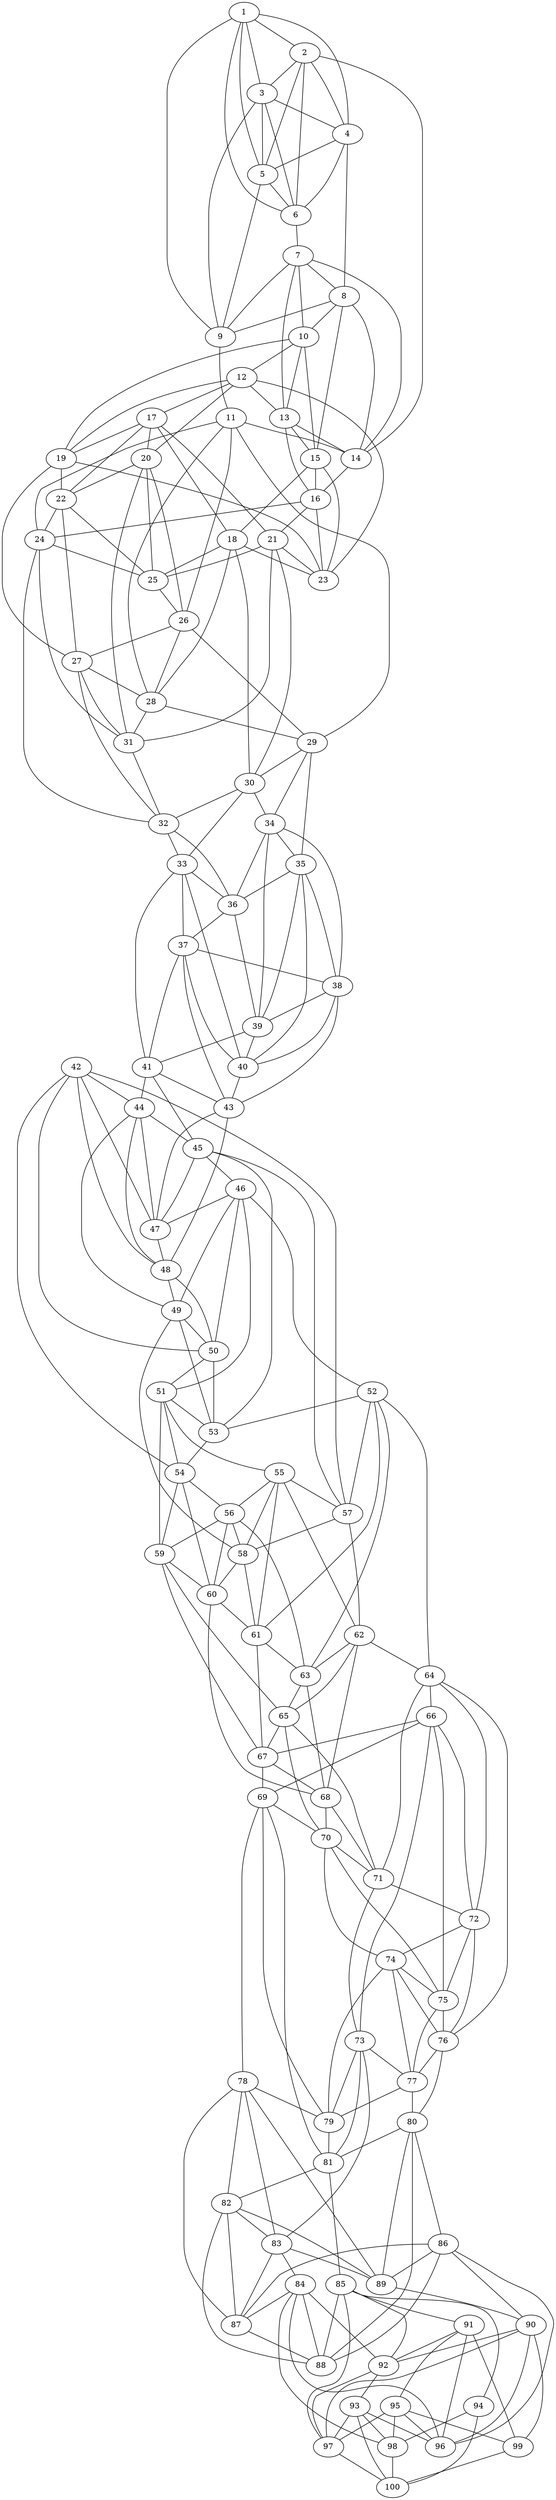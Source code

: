 graph g_m_295{
1--2
1--3
1--4
1--5
1--6
2--3
2--4
2--5
2--6
3--4
3--5
3--6
4--5
4--6
5--6
6--7
4--8
7--8
1--9
3--9
5--9
7--9
8--9
7--10
8--10
9--11
10--12
7--13
10--13
12--13
2--14
7--14
8--14
11--14
13--14
8--15
10--15
13--15
13--16
14--16
15--16
12--17
15--18
17--18
10--19
12--19
17--19
12--20
17--20
16--21
17--21
17--22
19--22
20--22
12--23
15--23
16--23
18--23
19--23
21--23
11--24
16--24
22--24
18--25
20--25
21--25
22--25
24--25
11--26
20--26
25--26
19--27
22--27
26--27
11--28
18--28
26--28
27--28
11--29
26--29
28--29
18--30
21--30
29--30
20--31
21--31
24--31
27--31
28--31
24--32
27--32
30--32
31--32
30--33
32--33
29--34
30--34
29--35
34--35
32--36
33--36
34--36
35--36
33--37
36--37
34--38
35--38
37--38
34--39
35--39
36--39
38--39
33--40
35--40
37--40
38--40
39--40
33--41
37--41
39--41
37--43
38--43
40--43
41--43
41--44
42--44
41--45
44--45
45--46
42--47
43--47
44--47
45--47
46--47
42--48
43--48
44--48
47--48
44--49
46--49
48--49
42--50
46--50
48--50
49--50
46--51
50--51
46--52
45--53
49--53
50--53
51--53
52--53
42--54
51--54
53--54
51--55
54--56
55--56
42--57
45--57
52--57
55--57
49--58
55--58
56--58
57--58
51--59
54--59
56--59
54--60
56--60
58--60
59--60
52--61
55--61
58--61
60--61
55--62
57--62
52--63
56--63
61--63
62--63
52--64
62--64
59--65
62--65
63--65
64--66
59--67
61--67
65--67
66--67
60--68
62--68
63--68
67--68
66--69
67--69
65--70
68--70
69--70
64--71
65--71
68--71
70--71
64--72
66--72
71--72
66--73
71--73
70--74
72--74
66--75
70--75
72--75
74--75
64--76
72--76
74--76
75--76
73--77
74--77
75--77
76--77
69--78
69--79
73--79
74--79
77--79
78--79
76--80
77--80
69--81
73--81
79--81
80--81
78--82
81--82
73--83
78--83
82--83
83--84
81--85
80--86
78--87
82--87
83--87
84--87
86--87
80--88
82--88
84--88
85--88
86--88
87--88
78--89
80--89
82--89
83--89
86--89
86--90
89--90
85--91
84--92
85--92
90--92
91--92
92--93
85--94
91--95
84--96
86--96
90--96
91--96
93--96
95--96
85--97
90--97
92--97
93--97
95--97
84--98
93--98
94--98
95--98
90--99
91--99
95--99
93--100
94--100
97--100
98--100
99--100
}

